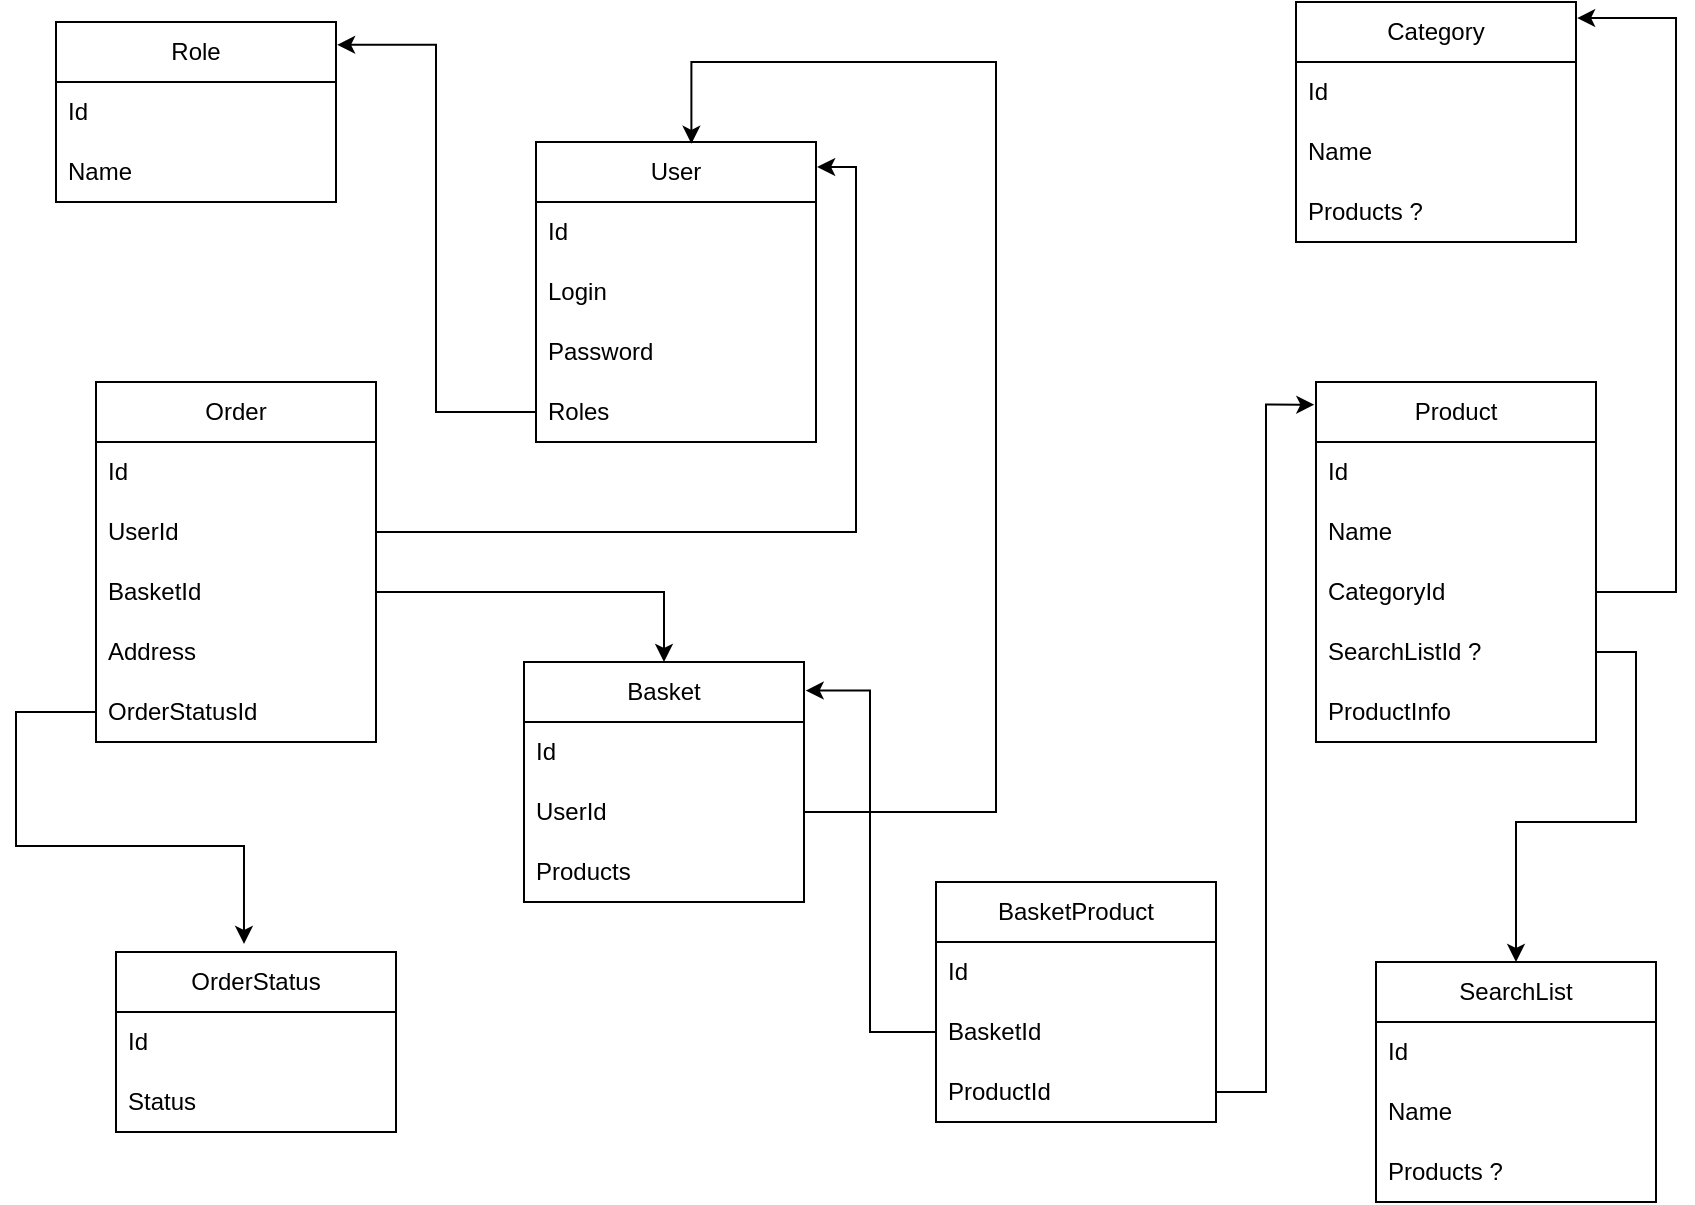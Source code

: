 <mxfile version="20.8.12" type="device"><diagram id="C5RBs43oDa-KdzZeNtuy" name="Page-1"><mxGraphModel dx="2240" dy="904" grid="1" gridSize="10" guides="1" tooltips="1" connect="1" arrows="1" fold="1" page="1" pageScale="1" pageWidth="827" pageHeight="1169" math="0" shadow="0"><root><mxCell id="WIyWlLk6GJQsqaUBKTNV-0"/><mxCell id="WIyWlLk6GJQsqaUBKTNV-1" parent="WIyWlLk6GJQsqaUBKTNV-0"/><mxCell id="JYltAT7S4G8Dzs9iGqnA-0" value="Role" style="swimlane;fontStyle=0;childLayout=stackLayout;horizontal=1;startSize=30;horizontalStack=0;resizeParent=1;resizeParentMax=0;resizeLast=0;collapsible=1;marginBottom=0;whiteSpace=wrap;html=1;" vertex="1" parent="WIyWlLk6GJQsqaUBKTNV-1"><mxGeometry x="40" y="30" width="140" height="90" as="geometry"/></mxCell><mxCell id="JYltAT7S4G8Dzs9iGqnA-1" value="Id" style="text;strokeColor=none;fillColor=none;align=left;verticalAlign=middle;spacingLeft=4;spacingRight=4;overflow=hidden;points=[[0,0.5],[1,0.5]];portConstraint=eastwest;rotatable=0;whiteSpace=wrap;html=1;" vertex="1" parent="JYltAT7S4G8Dzs9iGqnA-0"><mxGeometry y="30" width="140" height="30" as="geometry"/></mxCell><mxCell id="JYltAT7S4G8Dzs9iGqnA-2" value="Name" style="text;strokeColor=none;fillColor=none;align=left;verticalAlign=middle;spacingLeft=4;spacingRight=4;overflow=hidden;points=[[0,0.5],[1,0.5]];portConstraint=eastwest;rotatable=0;whiteSpace=wrap;html=1;" vertex="1" parent="JYltAT7S4G8Dzs9iGqnA-0"><mxGeometry y="60" width="140" height="30" as="geometry"/></mxCell><mxCell id="JYltAT7S4G8Dzs9iGqnA-4" value="User" style="swimlane;fontStyle=0;childLayout=stackLayout;horizontal=1;startSize=30;horizontalStack=0;resizeParent=1;resizeParentMax=0;resizeLast=0;collapsible=1;marginBottom=0;whiteSpace=wrap;html=1;" vertex="1" parent="WIyWlLk6GJQsqaUBKTNV-1"><mxGeometry x="280" y="90" width="140" height="150" as="geometry"/></mxCell><mxCell id="JYltAT7S4G8Dzs9iGqnA-5" value="Id" style="text;strokeColor=none;fillColor=none;align=left;verticalAlign=middle;spacingLeft=4;spacingRight=4;overflow=hidden;points=[[0,0.5],[1,0.5]];portConstraint=eastwest;rotatable=0;whiteSpace=wrap;html=1;" vertex="1" parent="JYltAT7S4G8Dzs9iGqnA-4"><mxGeometry y="30" width="140" height="30" as="geometry"/></mxCell><mxCell id="JYltAT7S4G8Dzs9iGqnA-6" value="Login" style="text;strokeColor=none;fillColor=none;align=left;verticalAlign=middle;spacingLeft=4;spacingRight=4;overflow=hidden;points=[[0,0.5],[1,0.5]];portConstraint=eastwest;rotatable=0;whiteSpace=wrap;html=1;" vertex="1" parent="JYltAT7S4G8Dzs9iGqnA-4"><mxGeometry y="60" width="140" height="30" as="geometry"/></mxCell><mxCell id="JYltAT7S4G8Dzs9iGqnA-7" value="Password" style="text;strokeColor=none;fillColor=none;align=left;verticalAlign=middle;spacingLeft=4;spacingRight=4;overflow=hidden;points=[[0,0.5],[1,0.5]];portConstraint=eastwest;rotatable=0;whiteSpace=wrap;html=1;" vertex="1" parent="JYltAT7S4G8Dzs9iGqnA-4"><mxGeometry y="90" width="140" height="30" as="geometry"/></mxCell><mxCell id="JYltAT7S4G8Dzs9iGqnA-8" value="Roles" style="text;strokeColor=none;fillColor=none;align=left;verticalAlign=middle;spacingLeft=4;spacingRight=4;overflow=hidden;points=[[0,0.5],[1,0.5]];portConstraint=eastwest;rotatable=0;whiteSpace=wrap;html=1;" vertex="1" parent="JYltAT7S4G8Dzs9iGqnA-4"><mxGeometry y="120" width="140" height="30" as="geometry"/></mxCell><mxCell id="JYltAT7S4G8Dzs9iGqnA-9" value="Category" style="swimlane;fontStyle=0;childLayout=stackLayout;horizontal=1;startSize=30;horizontalStack=0;resizeParent=1;resizeParentMax=0;resizeLast=0;collapsible=1;marginBottom=0;whiteSpace=wrap;html=1;" vertex="1" parent="WIyWlLk6GJQsqaUBKTNV-1"><mxGeometry x="660" y="20" width="140" height="120" as="geometry"/></mxCell><mxCell id="JYltAT7S4G8Dzs9iGqnA-10" value="Id" style="text;strokeColor=none;fillColor=none;align=left;verticalAlign=middle;spacingLeft=4;spacingRight=4;overflow=hidden;points=[[0,0.5],[1,0.5]];portConstraint=eastwest;rotatable=0;whiteSpace=wrap;html=1;" vertex="1" parent="JYltAT7S4G8Dzs9iGqnA-9"><mxGeometry y="30" width="140" height="30" as="geometry"/></mxCell><mxCell id="JYltAT7S4G8Dzs9iGqnA-11" value="Name" style="text;strokeColor=none;fillColor=none;align=left;verticalAlign=middle;spacingLeft=4;spacingRight=4;overflow=hidden;points=[[0,0.5],[1,0.5]];portConstraint=eastwest;rotatable=0;whiteSpace=wrap;html=1;" vertex="1" parent="JYltAT7S4G8Dzs9iGqnA-9"><mxGeometry y="60" width="140" height="30" as="geometry"/></mxCell><mxCell id="JYltAT7S4G8Dzs9iGqnA-12" value="Products ?" style="text;strokeColor=none;fillColor=none;align=left;verticalAlign=middle;spacingLeft=4;spacingRight=4;overflow=hidden;points=[[0,0.5],[1,0.5]];portConstraint=eastwest;rotatable=0;whiteSpace=wrap;html=1;" vertex="1" parent="JYltAT7S4G8Dzs9iGqnA-9"><mxGeometry y="90" width="140" height="30" as="geometry"/></mxCell><mxCell id="JYltAT7S4G8Dzs9iGqnA-13" value="Product" style="swimlane;fontStyle=0;childLayout=stackLayout;horizontal=1;startSize=30;horizontalStack=0;resizeParent=1;resizeParentMax=0;resizeLast=0;collapsible=1;marginBottom=0;whiteSpace=wrap;html=1;" vertex="1" parent="WIyWlLk6GJQsqaUBKTNV-1"><mxGeometry x="670" y="210" width="140" height="180" as="geometry"/></mxCell><mxCell id="JYltAT7S4G8Dzs9iGqnA-14" value="Id" style="text;strokeColor=none;fillColor=none;align=left;verticalAlign=middle;spacingLeft=4;spacingRight=4;overflow=hidden;points=[[0,0.5],[1,0.5]];portConstraint=eastwest;rotatable=0;whiteSpace=wrap;html=1;" vertex="1" parent="JYltAT7S4G8Dzs9iGqnA-13"><mxGeometry y="30" width="140" height="30" as="geometry"/></mxCell><mxCell id="JYltAT7S4G8Dzs9iGqnA-15" value="Name" style="text;strokeColor=none;fillColor=none;align=left;verticalAlign=middle;spacingLeft=4;spacingRight=4;overflow=hidden;points=[[0,0.5],[1,0.5]];portConstraint=eastwest;rotatable=0;whiteSpace=wrap;html=1;" vertex="1" parent="JYltAT7S4G8Dzs9iGqnA-13"><mxGeometry y="60" width="140" height="30" as="geometry"/></mxCell><mxCell id="JYltAT7S4G8Dzs9iGqnA-16" value="CategoryId" style="text;strokeColor=none;fillColor=none;align=left;verticalAlign=middle;spacingLeft=4;spacingRight=4;overflow=hidden;points=[[0,0.5],[1,0.5]];portConstraint=eastwest;rotatable=0;whiteSpace=wrap;html=1;" vertex="1" parent="JYltAT7S4G8Dzs9iGqnA-13"><mxGeometry y="90" width="140" height="30" as="geometry"/></mxCell><mxCell id="JYltAT7S4G8Dzs9iGqnA-22" value="SearchListId ?" style="text;strokeColor=none;fillColor=none;align=left;verticalAlign=middle;spacingLeft=4;spacingRight=4;overflow=hidden;points=[[0,0.5],[1,0.5]];portConstraint=eastwest;rotatable=0;whiteSpace=wrap;html=1;" vertex="1" parent="JYltAT7S4G8Dzs9iGqnA-13"><mxGeometry y="120" width="140" height="30" as="geometry"/></mxCell><mxCell id="JYltAT7S4G8Dzs9iGqnA-17" value="ProductInfo" style="text;strokeColor=none;fillColor=none;align=left;verticalAlign=middle;spacingLeft=4;spacingRight=4;overflow=hidden;points=[[0,0.5],[1,0.5]];portConstraint=eastwest;rotatable=0;whiteSpace=wrap;html=1;" vertex="1" parent="JYltAT7S4G8Dzs9iGqnA-13"><mxGeometry y="150" width="140" height="30" as="geometry"/></mxCell><mxCell id="JYltAT7S4G8Dzs9iGqnA-18" value="SearchList" style="swimlane;fontStyle=0;childLayout=stackLayout;horizontal=1;startSize=30;horizontalStack=0;resizeParent=1;resizeParentMax=0;resizeLast=0;collapsible=1;marginBottom=0;whiteSpace=wrap;html=1;" vertex="1" parent="WIyWlLk6GJQsqaUBKTNV-1"><mxGeometry x="700" y="500" width="140" height="120" as="geometry"/></mxCell><mxCell id="JYltAT7S4G8Dzs9iGqnA-19" value="Id" style="text;strokeColor=none;fillColor=none;align=left;verticalAlign=middle;spacingLeft=4;spacingRight=4;overflow=hidden;points=[[0,0.5],[1,0.5]];portConstraint=eastwest;rotatable=0;whiteSpace=wrap;html=1;" vertex="1" parent="JYltAT7S4G8Dzs9iGqnA-18"><mxGeometry y="30" width="140" height="30" as="geometry"/></mxCell><mxCell id="JYltAT7S4G8Dzs9iGqnA-20" value="Name" style="text;strokeColor=none;fillColor=none;align=left;verticalAlign=middle;spacingLeft=4;spacingRight=4;overflow=hidden;points=[[0,0.5],[1,0.5]];portConstraint=eastwest;rotatable=0;whiteSpace=wrap;html=1;" vertex="1" parent="JYltAT7S4G8Dzs9iGqnA-18"><mxGeometry y="60" width="140" height="30" as="geometry"/></mxCell><mxCell id="JYltAT7S4G8Dzs9iGqnA-21" value="Products ?" style="text;strokeColor=none;fillColor=none;align=left;verticalAlign=middle;spacingLeft=4;spacingRight=4;overflow=hidden;points=[[0,0.5],[1,0.5]];portConstraint=eastwest;rotatable=0;whiteSpace=wrap;html=1;" vertex="1" parent="JYltAT7S4G8Dzs9iGqnA-18"><mxGeometry y="90" width="140" height="30" as="geometry"/></mxCell><mxCell id="JYltAT7S4G8Dzs9iGqnA-23" value="Basket" style="swimlane;fontStyle=0;childLayout=stackLayout;horizontal=1;startSize=30;horizontalStack=0;resizeParent=1;resizeParentMax=0;resizeLast=0;collapsible=1;marginBottom=0;whiteSpace=wrap;html=1;" vertex="1" parent="WIyWlLk6GJQsqaUBKTNV-1"><mxGeometry x="274" y="350" width="140" height="120" as="geometry"/></mxCell><mxCell id="JYltAT7S4G8Dzs9iGqnA-24" value="Id" style="text;strokeColor=none;fillColor=none;align=left;verticalAlign=middle;spacingLeft=4;spacingRight=4;overflow=hidden;points=[[0,0.5],[1,0.5]];portConstraint=eastwest;rotatable=0;whiteSpace=wrap;html=1;" vertex="1" parent="JYltAT7S4G8Dzs9iGqnA-23"><mxGeometry y="30" width="140" height="30" as="geometry"/></mxCell><mxCell id="JYltAT7S4G8Dzs9iGqnA-25" value="UserId" style="text;strokeColor=none;fillColor=none;align=left;verticalAlign=middle;spacingLeft=4;spacingRight=4;overflow=hidden;points=[[0,0.5],[1,0.5]];portConstraint=eastwest;rotatable=0;whiteSpace=wrap;html=1;" vertex="1" parent="JYltAT7S4G8Dzs9iGqnA-23"><mxGeometry y="60" width="140" height="30" as="geometry"/></mxCell><mxCell id="JYltAT7S4G8Dzs9iGqnA-26" value="Products" style="text;strokeColor=none;fillColor=none;align=left;verticalAlign=middle;spacingLeft=4;spacingRight=4;overflow=hidden;points=[[0,0.5],[1,0.5]];portConstraint=eastwest;rotatable=0;whiteSpace=wrap;html=1;" vertex="1" parent="JYltAT7S4G8Dzs9iGqnA-23"><mxGeometry y="90" width="140" height="30" as="geometry"/></mxCell><mxCell id="JYltAT7S4G8Dzs9iGqnA-27" value="BasketProduct" style="swimlane;fontStyle=0;childLayout=stackLayout;horizontal=1;startSize=30;horizontalStack=0;resizeParent=1;resizeParentMax=0;resizeLast=0;collapsible=1;marginBottom=0;whiteSpace=wrap;html=1;" vertex="1" parent="WIyWlLk6GJQsqaUBKTNV-1"><mxGeometry x="480" y="460" width="140" height="120" as="geometry"/></mxCell><mxCell id="JYltAT7S4G8Dzs9iGqnA-28" value="Id" style="text;strokeColor=none;fillColor=none;align=left;verticalAlign=middle;spacingLeft=4;spacingRight=4;overflow=hidden;points=[[0,0.5],[1,0.5]];portConstraint=eastwest;rotatable=0;whiteSpace=wrap;html=1;" vertex="1" parent="JYltAT7S4G8Dzs9iGqnA-27"><mxGeometry y="30" width="140" height="30" as="geometry"/></mxCell><mxCell id="JYltAT7S4G8Dzs9iGqnA-29" value="BasketId" style="text;strokeColor=none;fillColor=none;align=left;verticalAlign=middle;spacingLeft=4;spacingRight=4;overflow=hidden;points=[[0,0.5],[1,0.5]];portConstraint=eastwest;rotatable=0;whiteSpace=wrap;html=1;" vertex="1" parent="JYltAT7S4G8Dzs9iGqnA-27"><mxGeometry y="60" width="140" height="30" as="geometry"/></mxCell><mxCell id="JYltAT7S4G8Dzs9iGqnA-30" value="ProductId" style="text;strokeColor=none;fillColor=none;align=left;verticalAlign=middle;spacingLeft=4;spacingRight=4;overflow=hidden;points=[[0,0.5],[1,0.5]];portConstraint=eastwest;rotatable=0;whiteSpace=wrap;html=1;" vertex="1" parent="JYltAT7S4G8Dzs9iGqnA-27"><mxGeometry y="90" width="140" height="30" as="geometry"/></mxCell><mxCell id="JYltAT7S4G8Dzs9iGqnA-31" value="Order" style="swimlane;fontStyle=0;childLayout=stackLayout;horizontal=1;startSize=30;horizontalStack=0;resizeParent=1;resizeParentMax=0;resizeLast=0;collapsible=1;marginBottom=0;whiteSpace=wrap;html=1;" vertex="1" parent="WIyWlLk6GJQsqaUBKTNV-1"><mxGeometry x="60" y="210" width="140" height="180" as="geometry"/></mxCell><mxCell id="JYltAT7S4G8Dzs9iGqnA-32" value="Id" style="text;strokeColor=none;fillColor=none;align=left;verticalAlign=middle;spacingLeft=4;spacingRight=4;overflow=hidden;points=[[0,0.5],[1,0.5]];portConstraint=eastwest;rotatable=0;whiteSpace=wrap;html=1;" vertex="1" parent="JYltAT7S4G8Dzs9iGqnA-31"><mxGeometry y="30" width="140" height="30" as="geometry"/></mxCell><mxCell id="JYltAT7S4G8Dzs9iGqnA-33" value="UserId" style="text;strokeColor=none;fillColor=none;align=left;verticalAlign=middle;spacingLeft=4;spacingRight=4;overflow=hidden;points=[[0,0.5],[1,0.5]];portConstraint=eastwest;rotatable=0;whiteSpace=wrap;html=1;" vertex="1" parent="JYltAT7S4G8Dzs9iGqnA-31"><mxGeometry y="60" width="140" height="30" as="geometry"/></mxCell><mxCell id="JYltAT7S4G8Dzs9iGqnA-34" value="BasketId" style="text;strokeColor=none;fillColor=none;align=left;verticalAlign=middle;spacingLeft=4;spacingRight=4;overflow=hidden;points=[[0,0.5],[1,0.5]];portConstraint=eastwest;rotatable=0;whiteSpace=wrap;html=1;" vertex="1" parent="JYltAT7S4G8Dzs9iGqnA-31"><mxGeometry y="90" width="140" height="30" as="geometry"/></mxCell><mxCell id="JYltAT7S4G8Dzs9iGqnA-35" value="Address" style="text;strokeColor=none;fillColor=none;align=left;verticalAlign=middle;spacingLeft=4;spacingRight=4;overflow=hidden;points=[[0,0.5],[1,0.5]];portConstraint=eastwest;rotatable=0;whiteSpace=wrap;html=1;" vertex="1" parent="JYltAT7S4G8Dzs9iGqnA-31"><mxGeometry y="120" width="140" height="30" as="geometry"/></mxCell><mxCell id="JYltAT7S4G8Dzs9iGqnA-37" value="OrderStatusId" style="text;strokeColor=none;fillColor=none;align=left;verticalAlign=middle;spacingLeft=4;spacingRight=4;overflow=hidden;points=[[0,0.5],[1,0.5]];portConstraint=eastwest;rotatable=0;whiteSpace=wrap;html=1;" vertex="1" parent="JYltAT7S4G8Dzs9iGqnA-31"><mxGeometry y="150" width="140" height="30" as="geometry"/></mxCell><mxCell id="JYltAT7S4G8Dzs9iGqnA-38" value="OrderStatus" style="swimlane;fontStyle=0;childLayout=stackLayout;horizontal=1;startSize=30;horizontalStack=0;resizeParent=1;resizeParentMax=0;resizeLast=0;collapsible=1;marginBottom=0;whiteSpace=wrap;html=1;" vertex="1" parent="WIyWlLk6GJQsqaUBKTNV-1"><mxGeometry x="70" y="495" width="140" height="90" as="geometry"/></mxCell><mxCell id="JYltAT7S4G8Dzs9iGqnA-39" value="Id" style="text;strokeColor=none;fillColor=none;align=left;verticalAlign=middle;spacingLeft=4;spacingRight=4;overflow=hidden;points=[[0,0.5],[1,0.5]];portConstraint=eastwest;rotatable=0;whiteSpace=wrap;html=1;" vertex="1" parent="JYltAT7S4G8Dzs9iGqnA-38"><mxGeometry y="30" width="140" height="30" as="geometry"/></mxCell><mxCell id="JYltAT7S4G8Dzs9iGqnA-40" value="Status" style="text;strokeColor=none;fillColor=none;align=left;verticalAlign=middle;spacingLeft=4;spacingRight=4;overflow=hidden;points=[[0,0.5],[1,0.5]];portConstraint=eastwest;rotatable=0;whiteSpace=wrap;html=1;" vertex="1" parent="JYltAT7S4G8Dzs9iGqnA-38"><mxGeometry y="60" width="140" height="30" as="geometry"/></mxCell><mxCell id="JYltAT7S4G8Dzs9iGqnA-42" style="edgeStyle=orthogonalEdgeStyle;rounded=0;orthogonalLoop=1;jettySize=auto;html=1;entryX=1.004;entryY=0.127;entryDx=0;entryDy=0;entryPerimeter=0;" edge="1" parent="WIyWlLk6GJQsqaUBKTNV-1" source="JYltAT7S4G8Dzs9iGqnA-8" target="JYltAT7S4G8Dzs9iGqnA-0"><mxGeometry relative="1" as="geometry"/></mxCell><mxCell id="JYltAT7S4G8Dzs9iGqnA-43" style="edgeStyle=orthogonalEdgeStyle;rounded=0;orthogonalLoop=1;jettySize=auto;html=1;entryX=0.457;entryY=-0.045;entryDx=0;entryDy=0;entryPerimeter=0;" edge="1" parent="WIyWlLk6GJQsqaUBKTNV-1" source="JYltAT7S4G8Dzs9iGqnA-37" target="JYltAT7S4G8Dzs9iGqnA-38"><mxGeometry relative="1" as="geometry"><Array as="points"><mxPoint x="20" y="375"/><mxPoint x="20" y="442"/><mxPoint x="134" y="442"/></Array></mxGeometry></mxCell><mxCell id="JYltAT7S4G8Dzs9iGqnA-44" style="edgeStyle=orthogonalEdgeStyle;rounded=0;orthogonalLoop=1;jettySize=auto;html=1;entryX=0.5;entryY=0;entryDx=0;entryDy=0;" edge="1" parent="WIyWlLk6GJQsqaUBKTNV-1" source="JYltAT7S4G8Dzs9iGqnA-34" target="JYltAT7S4G8Dzs9iGqnA-23"><mxGeometry relative="1" as="geometry"/></mxCell><mxCell id="JYltAT7S4G8Dzs9iGqnA-45" style="edgeStyle=orthogonalEdgeStyle;rounded=0;orthogonalLoop=1;jettySize=auto;html=1;entryX=1.004;entryY=0.083;entryDx=0;entryDy=0;entryPerimeter=0;" edge="1" parent="WIyWlLk6GJQsqaUBKTNV-1" source="JYltAT7S4G8Dzs9iGqnA-33" target="JYltAT7S4G8Dzs9iGqnA-4"><mxGeometry relative="1" as="geometry"/></mxCell><mxCell id="JYltAT7S4G8Dzs9iGqnA-46" style="edgeStyle=orthogonalEdgeStyle;rounded=0;orthogonalLoop=1;jettySize=auto;html=1;entryX=1.006;entryY=0.119;entryDx=0;entryDy=0;entryPerimeter=0;" edge="1" parent="WIyWlLk6GJQsqaUBKTNV-1" source="JYltAT7S4G8Dzs9iGqnA-29" target="JYltAT7S4G8Dzs9iGqnA-23"><mxGeometry relative="1" as="geometry"/></mxCell><mxCell id="JYltAT7S4G8Dzs9iGqnA-47" style="edgeStyle=orthogonalEdgeStyle;rounded=0;orthogonalLoop=1;jettySize=auto;html=1;entryX=-0.006;entryY=0.063;entryDx=0;entryDy=0;entryPerimeter=0;" edge="1" parent="WIyWlLk6GJQsqaUBKTNV-1" source="JYltAT7S4G8Dzs9iGqnA-30" target="JYltAT7S4G8Dzs9iGqnA-13"><mxGeometry relative="1" as="geometry"/></mxCell><mxCell id="JYltAT7S4G8Dzs9iGqnA-48" style="edgeStyle=orthogonalEdgeStyle;rounded=0;orthogonalLoop=1;jettySize=auto;html=1;entryX=1.004;entryY=0.067;entryDx=0;entryDy=0;entryPerimeter=0;" edge="1" parent="WIyWlLk6GJQsqaUBKTNV-1" source="JYltAT7S4G8Dzs9iGqnA-16" target="JYltAT7S4G8Dzs9iGqnA-9"><mxGeometry relative="1" as="geometry"><Array as="points"><mxPoint x="850" y="315"/><mxPoint x="850" y="28"/></Array></mxGeometry></mxCell><mxCell id="JYltAT7S4G8Dzs9iGqnA-49" style="edgeStyle=orthogonalEdgeStyle;rounded=0;orthogonalLoop=1;jettySize=auto;html=1;entryX=0.5;entryY=0;entryDx=0;entryDy=0;" edge="1" parent="WIyWlLk6GJQsqaUBKTNV-1" source="JYltAT7S4G8Dzs9iGqnA-22" target="JYltAT7S4G8Dzs9iGqnA-18"><mxGeometry relative="1" as="geometry"/></mxCell><mxCell id="JYltAT7S4G8Dzs9iGqnA-50" style="edgeStyle=orthogonalEdgeStyle;rounded=0;orthogonalLoop=1;jettySize=auto;html=1;entryX=0.555;entryY=0.006;entryDx=0;entryDy=0;entryPerimeter=0;" edge="1" parent="WIyWlLk6GJQsqaUBKTNV-1" source="JYltAT7S4G8Dzs9iGqnA-25" target="JYltAT7S4G8Dzs9iGqnA-4"><mxGeometry relative="1" as="geometry"><Array as="points"><mxPoint x="510" y="425"/><mxPoint x="510" y="50"/><mxPoint x="358" y="50"/></Array></mxGeometry></mxCell></root></mxGraphModel></diagram></mxfile>